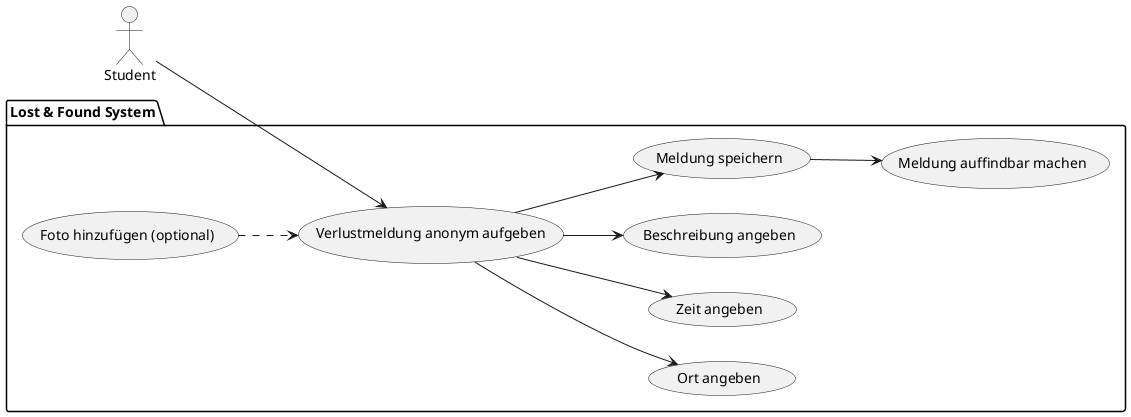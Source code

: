 @startuml
left to right direction
actor "Student" as s

package "Lost & Found System" {
  usecase "Verlustmeldung anonym aufgeben" as UC1
  usecase "Ort angeben" as UC2
  usecase "Zeit angeben" as UC3
  usecase "Beschreibung angeben" as UC4
  usecase "Foto hinzufügen (optional)" as UC5
  usecase "Meldung speichern" as UC6
  usecase "Meldung auffindbar machen" as UC7
}

s --> UC1

UC1 --> UC2
UC1 --> UC3
UC1 --> UC4
UC5 ..> UC1
UC1 --> UC6
UC6 --> UC7
@enduml